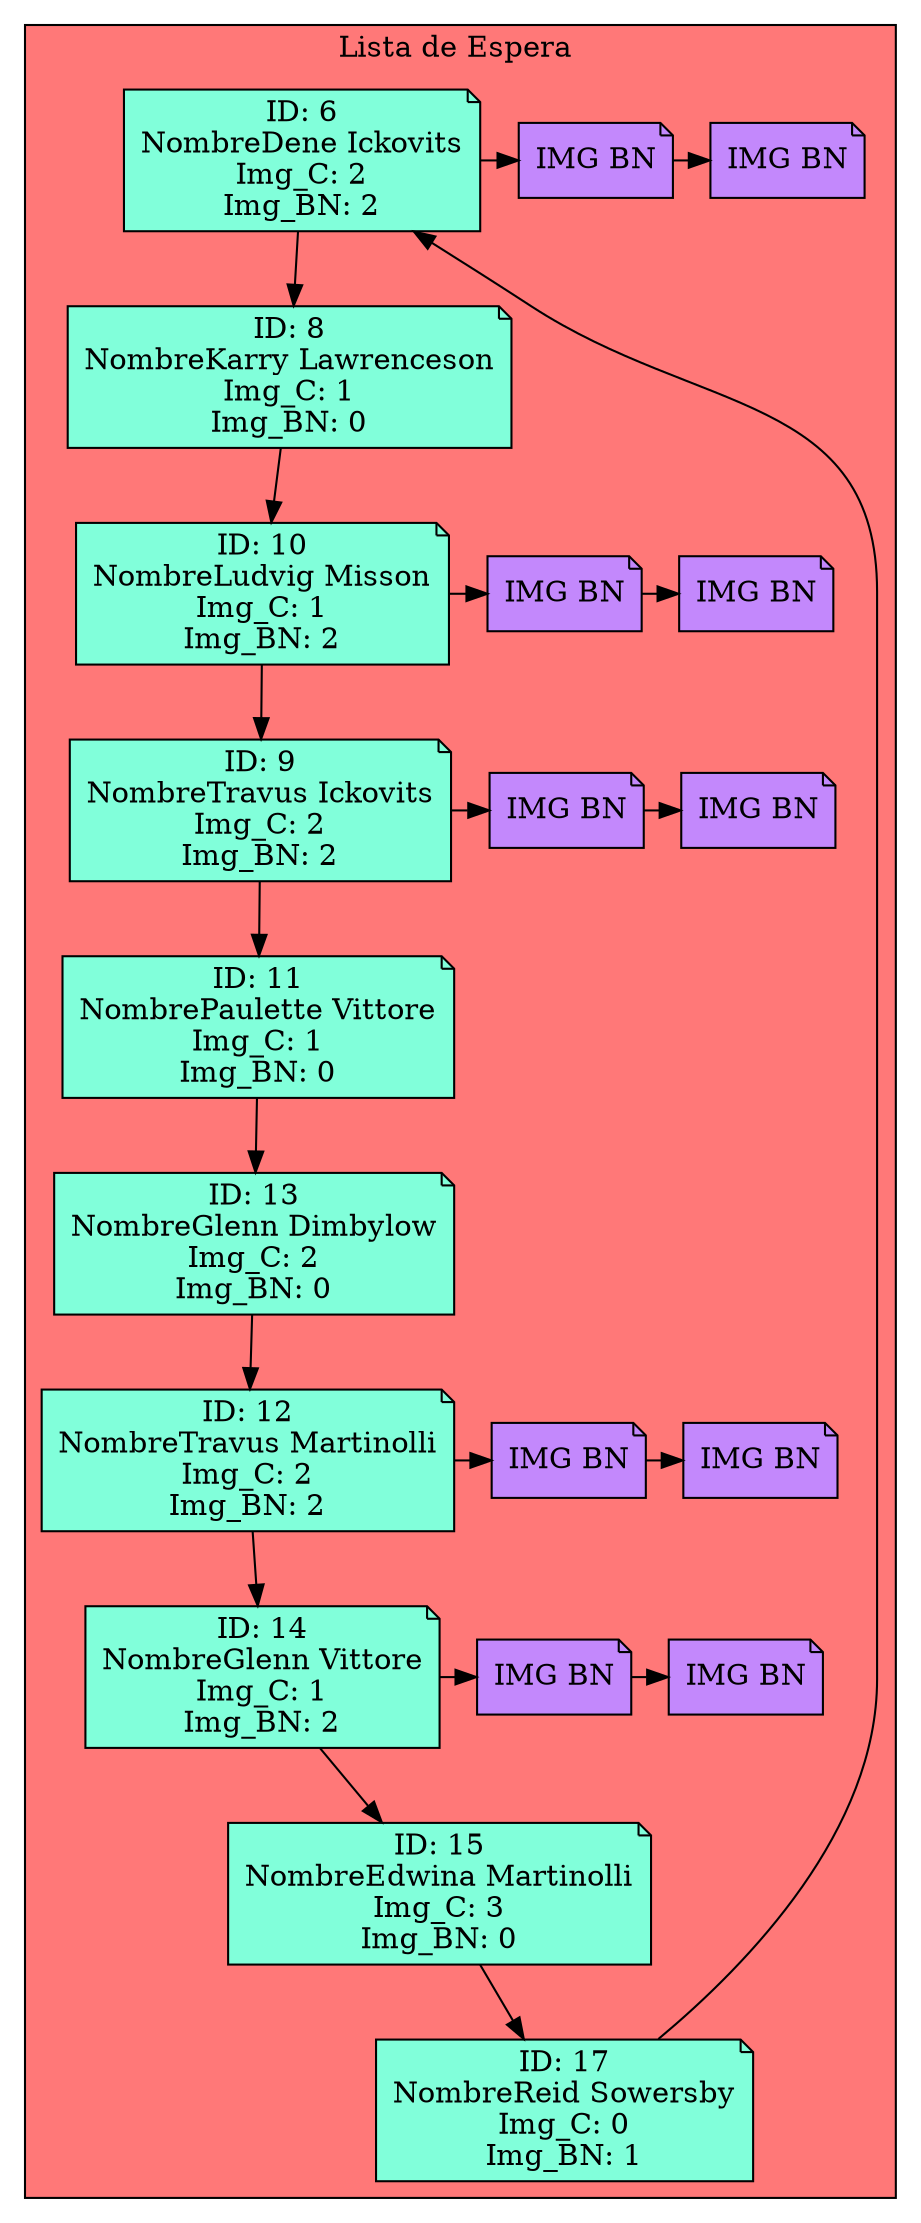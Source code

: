 digraph L {
node[shape=note fillcolor="#A181FF" style =filled]
subgraph cluster_p{
    label= "Lista de Espera "
    bgcolor = "#FF7878"
Nodo422396878[label="ID: 6
NombreDene Ickovits
Img_C: 2
Img_BN: 2",fillcolor="#81FFDA"]
Nodo306115458[label="ID: 8
NombreKarry Lawrenceson
Img_C: 1
Img_BN: 0",fillcolor="#81FFDA"]
Nodo369049246[label="ID: 10
NombreLudvig Misson
Img_C: 1
Img_BN: 2",fillcolor="#81FFDA"]
Nodo1608297024[label="ID: 9
NombreTravus Ickovits
Img_C: 2
Img_BN: 2",fillcolor="#81FFDA"]
Nodo1002021887[label="ID: 11
NombrePaulette Vittore
Img_C: 1
Img_BN: 0",fillcolor="#81FFDA"]
Nodo899644639[label="ID: 13
NombreGlenn Dimbylow
Img_C: 2
Img_BN: 0",fillcolor="#81FFDA"]
Nodo1337335626[label="ID: 12
NombreTravus Martinolli
Img_C: 2
Img_BN: 2",fillcolor="#81FFDA"]
Nodo1803669141[label="ID: 14
NombreGlenn Vittore
Img_C: 1
Img_BN: 2",fillcolor="#81FFDA"]
Nodo232307208[label="ID: 15
NombreEdwina Martinolli
Img_C: 3
Img_BN: 0",fillcolor="#81FFDA"]
Nodo762476028[label="ID: 17
NombreReid Sowersby
Img_C: 0
Img_BN: 1",fillcolor="#81FFDA"]

Nodo422396878 -> Nodo306115458
Nodo422396878->Nodo42239687800001
Nodo42239687800001[label="IMG BN",fillcolor="#C388FC"]Nodo42239687800001->Nodo42239687800002
Nodo42239687800002[label="IMG BN",fillcolor="#C388FC"]
{rank=same;Nodo422396878,Nodo42239687800001,Nodo42239687800002}
Nodo306115458 -> Nodo369049246

{rank=same;Nodo306115458}
Nodo369049246 -> Nodo1608297024
Nodo369049246->Nodo36904924600001
Nodo36904924600001[label="IMG BN",fillcolor="#C388FC"]Nodo36904924600001->Nodo36904924600002
Nodo36904924600002[label="IMG BN",fillcolor="#C388FC"]
{rank=same;Nodo369049246,Nodo36904924600001,Nodo36904924600002}
Nodo1608297024 -> Nodo1002021887
Nodo1608297024->Nodo160829702400001
Nodo160829702400001[label="IMG BN",fillcolor="#C388FC"]Nodo160829702400001->Nodo160829702400002
Nodo160829702400002[label="IMG BN",fillcolor="#C388FC"]
{rank=same;Nodo1608297024,Nodo160829702400001,Nodo160829702400002}
Nodo1002021887 -> Nodo899644639

{rank=same;Nodo1002021887}
Nodo899644639 -> Nodo1337335626

{rank=same;Nodo899644639}
Nodo1337335626 -> Nodo1803669141
Nodo1337335626->Nodo133733562600001
Nodo133733562600001[label="IMG BN",fillcolor="#C388FC"]Nodo133733562600001->Nodo133733562600002
Nodo133733562600002[label="IMG BN",fillcolor="#C388FC"]
{rank=same;Nodo1337335626,Nodo133733562600001,Nodo133733562600002}
Nodo1803669141 -> Nodo232307208
Nodo1803669141->Nodo180366914100001
Nodo180366914100001[label="IMG BN",fillcolor="#C388FC"]Nodo180366914100001->Nodo180366914100002
Nodo180366914100002[label="IMG BN",fillcolor="#C388FC"]
{rank=same;Nodo1803669141,Nodo180366914100001,Nodo180366914100002}
Nodo232307208 -> Nodo762476028

{rank=same;Nodo232307208}
Nodo762476028 -> Nodo422396878

{rank=same;Nodo762476028}}}